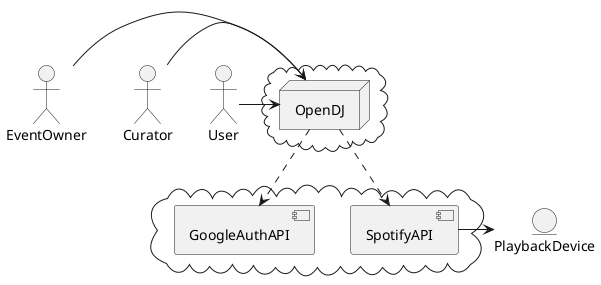 @startuml component
'skinparam monochrome true
'skinparam handwritten true


together {
  actor User
  actor Curator
  actor EventOwner
}

cloud  {
node OpenDJ as System
' TODO: Do we want to embedd / show components here already?
'{
' component frontend 
' component playlist 
' component spotify 
' }
}

User -> System
Curator -> System
EventOwner -> System

cloud  {
  component SpotifyAPI 
  component GoogleAuthAPI 
}

entity PlaybackDevice

'User ^-- Curator
'User ^-- EventOwner


System ..> SpotifyAPI
System ..> GoogleAuthAPI
SpotifyAPI -> PlaybackDevice
@enduml
